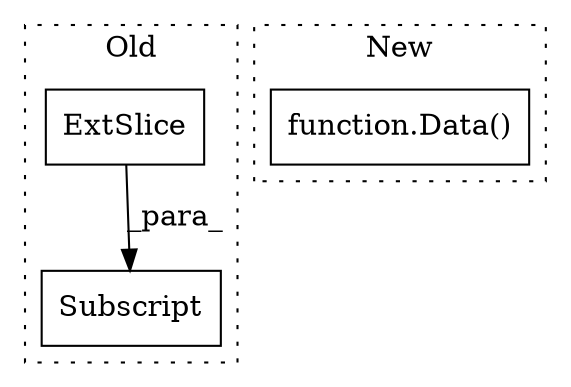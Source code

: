 digraph G {
subgraph cluster0 {
1 [label="ExtSlice" a="85" s="3552" l="3" shape="box"];
3 [label="Subscript" a="63" s="3552,0" l="35,0" shape="box"];
label = "Old";
style="dotted";
}
subgraph cluster1 {
2 [label="function.Data()" a="75" s="3639" l="51" shape="box"];
label = "New";
style="dotted";
}
1 -> 3 [label="_para_"];
}
